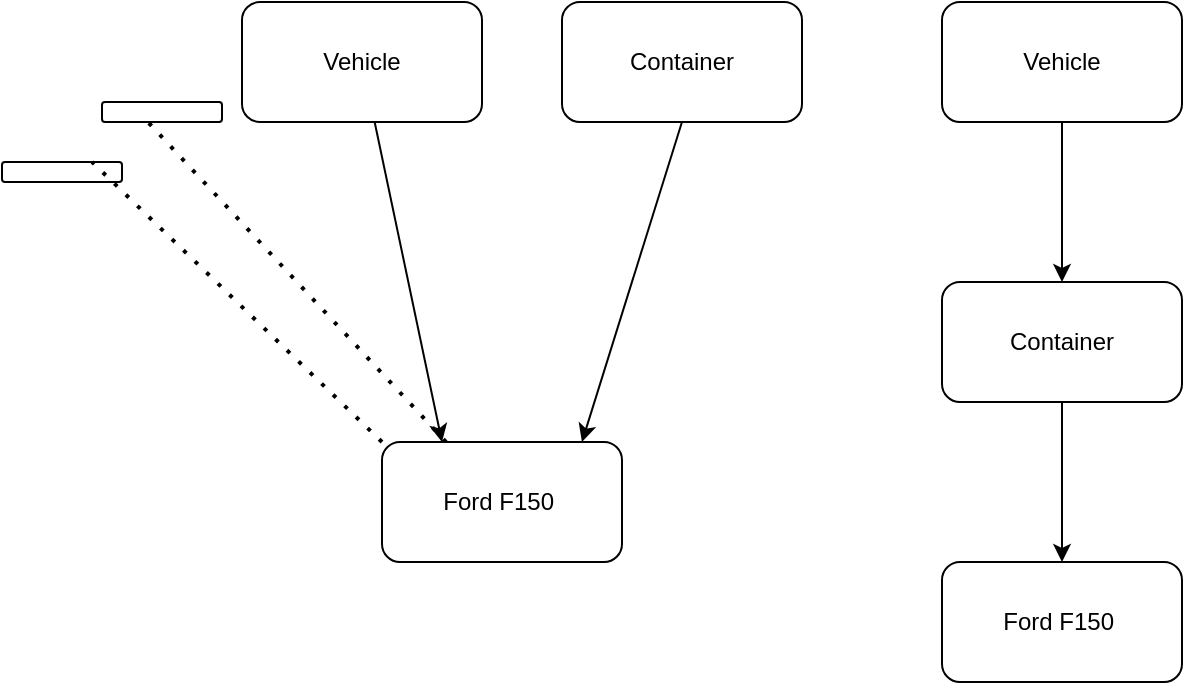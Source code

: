 <mxfile version="18.2.0" type="device"><diagram id="Jg0K4g3cbqkZZB0VGd6V" name="Page-1"><mxGraphModel dx="2148" dy="834" grid="1" gridSize="10" guides="1" tooltips="1" connect="1" arrows="1" fold="1" page="1" pageScale="1" pageWidth="850" pageHeight="1100" math="0" shadow="0"><root><mxCell id="0"/><mxCell id="1" parent="0"/><mxCell id="vul3nL3afWCBJsZKDNOn-1" value="Vehicle" style="rounded=1;whiteSpace=wrap;html=1;" vertex="1" parent="1"><mxGeometry x="110" y="170" width="120" height="60" as="geometry"/></mxCell><mxCell id="vul3nL3afWCBJsZKDNOn-2" value="Container" style="rounded=1;whiteSpace=wrap;html=1;" vertex="1" parent="1"><mxGeometry x="270" y="170" width="120" height="60" as="geometry"/></mxCell><mxCell id="vul3nL3afWCBJsZKDNOn-3" value="" style="endArrow=classic;html=1;rounded=0;exitX=0.5;exitY=1;exitDx=0;exitDy=0;entryX=0.833;entryY=0;entryDx=0;entryDy=0;entryPerimeter=0;" edge="1" parent="1" source="vul3nL3afWCBJsZKDNOn-2" target="vul3nL3afWCBJsZKDNOn-6"><mxGeometry width="50" height="50" relative="1" as="geometry"><mxPoint x="400" y="450" as="sourcePoint"/><mxPoint x="360" y="390" as="targetPoint"/></mxGeometry></mxCell><mxCell id="vul3nL3afWCBJsZKDNOn-4" value="" style="endArrow=classic;html=1;rounded=0;entryX=0.25;entryY=0;entryDx=0;entryDy=0;" edge="1" parent="1" source="vul3nL3afWCBJsZKDNOn-1" target="vul3nL3afWCBJsZKDNOn-6"><mxGeometry width="50" height="50" relative="1" as="geometry"><mxPoint x="320" y="250" as="sourcePoint"/><mxPoint x="300" y="390" as="targetPoint"/></mxGeometry></mxCell><mxCell id="vul3nL3afWCBJsZKDNOn-6" value="Ford F150&amp;nbsp;" style="rounded=1;whiteSpace=wrap;html=1;" vertex="1" parent="1"><mxGeometry x="180" y="390" width="120" height="60" as="geometry"/></mxCell><mxCell id="vul3nL3afWCBJsZKDNOn-7" value="Vehicle" style="rounded=1;whiteSpace=wrap;html=1;" vertex="1" parent="1"><mxGeometry x="460" y="170" width="120" height="60" as="geometry"/></mxCell><mxCell id="vul3nL3afWCBJsZKDNOn-8" value="Container" style="rounded=1;whiteSpace=wrap;html=1;" vertex="1" parent="1"><mxGeometry x="460" y="310" width="120" height="60" as="geometry"/></mxCell><mxCell id="vul3nL3afWCBJsZKDNOn-10" value="" style="endArrow=classic;html=1;rounded=0;" edge="1" parent="1" source="vul3nL3afWCBJsZKDNOn-7" target="vul3nL3afWCBJsZKDNOn-8"><mxGeometry width="50" height="50" relative="1" as="geometry"><mxPoint x="660" y="210" as="sourcePoint"/><mxPoint x="640" y="350" as="targetPoint"/></mxGeometry></mxCell><mxCell id="vul3nL3afWCBJsZKDNOn-11" value="Ford F150&amp;nbsp;" style="rounded=1;whiteSpace=wrap;html=1;" vertex="1" parent="1"><mxGeometry x="460" y="450" width="120" height="60" as="geometry"/></mxCell><mxCell id="vul3nL3afWCBJsZKDNOn-12" value="" style="endArrow=classic;html=1;rounded=0;" edge="1" parent="1" source="vul3nL3afWCBJsZKDNOn-8" target="vul3nL3afWCBJsZKDNOn-11"><mxGeometry width="50" height="50" relative="1" as="geometry"><mxPoint x="533.333" y="390" as="sourcePoint"/><mxPoint x="586.667" y="510" as="targetPoint"/></mxGeometry></mxCell><mxCell id="vul3nL3afWCBJsZKDNOn-13" value="" style="rounded=1;whiteSpace=wrap;html=1;" vertex="1" parent="1"><mxGeometry x="40" y="220" width="60" height="10" as="geometry"/></mxCell><mxCell id="vul3nL3afWCBJsZKDNOn-16" value="" style="rounded=1;whiteSpace=wrap;html=1;" vertex="1" parent="1"><mxGeometry x="-10" y="250" width="60" height="10" as="geometry"/></mxCell><mxCell id="vul3nL3afWCBJsZKDNOn-19" value="" style="endArrow=none;dashed=1;html=1;dashPattern=1 3;strokeWidth=2;rounded=0;entryX=0.75;entryY=0;entryDx=0;entryDy=0;exitX=0;exitY=0;exitDx=0;exitDy=0;" edge="1" parent="1" source="vul3nL3afWCBJsZKDNOn-6" target="vul3nL3afWCBJsZKDNOn-16"><mxGeometry width="50" height="50" relative="1" as="geometry"><mxPoint x="90" y="340" as="sourcePoint"/><mxPoint x="140" y="290" as="targetPoint"/></mxGeometry></mxCell><mxCell id="vul3nL3afWCBJsZKDNOn-22" value="" style="endArrow=none;dashed=1;html=1;dashPattern=1 3;strokeWidth=2;rounded=0;entryX=0.367;entryY=0.9;entryDx=0;entryDy=0;entryPerimeter=0;" edge="1" parent="1" source="vul3nL3afWCBJsZKDNOn-6" target="vul3nL3afWCBJsZKDNOn-13"><mxGeometry width="50" height="50" relative="1" as="geometry"><mxPoint x="85" y="410" as="sourcePoint"/><mxPoint x="50" y="330" as="targetPoint"/></mxGeometry></mxCell></root></mxGraphModel></diagram></mxfile>